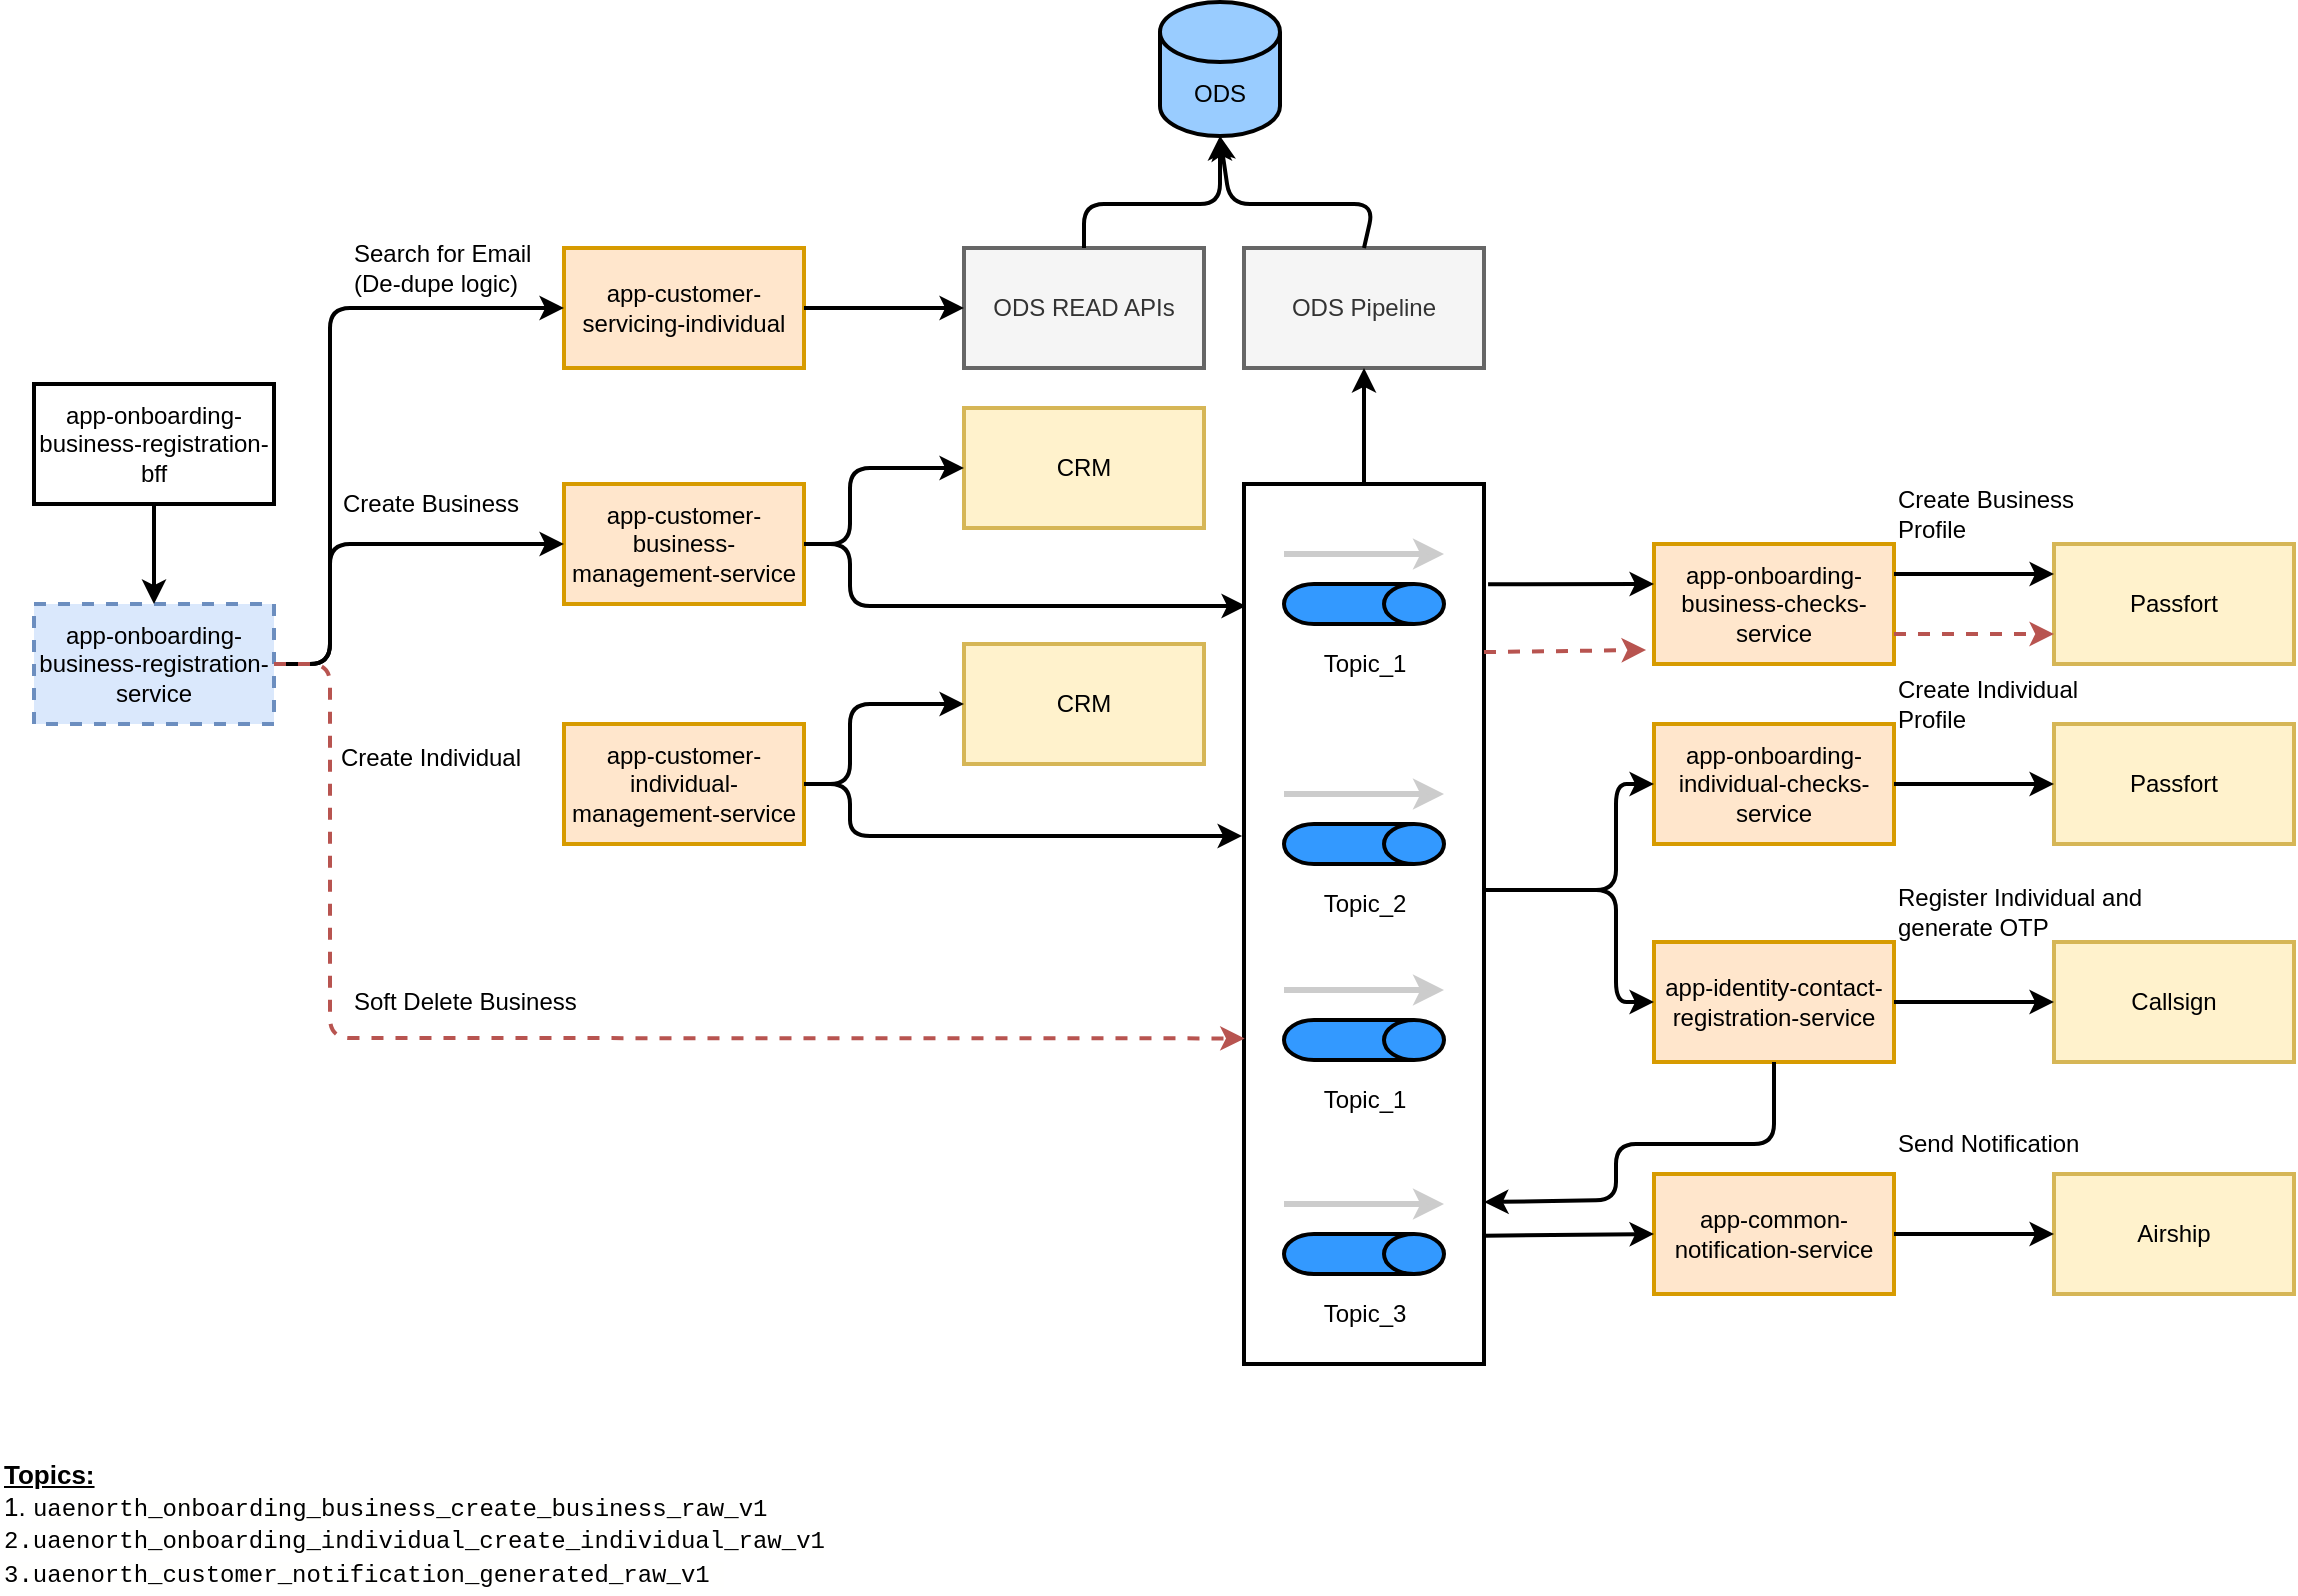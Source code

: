 <mxfile version="15.1.1" type="device" pages="11"><diagram id="TAFgvlP9PMt2Gt_9BJaz" name="0. Sign-up Flow"><mxGraphModel dx="1407" dy="658" grid="1" gridSize="10" guides="1" tooltips="1" connect="1" arrows="1" fold="1" page="1" pageScale="1" pageWidth="1169" pageHeight="827" math="0" shadow="0"><root><mxCell id="AAGJ4400k-bWtxg2-l31-0"/><mxCell id="AAGJ4400k-bWtxg2-l31-1" parent="AAGJ4400k-bWtxg2-l31-0"/><mxCell id="kRNtrvPFd5JeaMnRABf8-0" value="app-onboarding-business-registration-bff" style="rounded=0;whiteSpace=wrap;html=1;strokeWidth=2;" parent="AAGJ4400k-bWtxg2-l31-1" vertex="1"><mxGeometry x="20" y="212" width="120" height="60" as="geometry"/></mxCell><mxCell id="kRNtrvPFd5JeaMnRABf8-1" value="app-onboarding-business-registration-service" style="rounded=0;whiteSpace=wrap;html=1;strokeWidth=2;dashed=1;fillColor=#dae8fc;strokeColor=#6c8ebf;" parent="AAGJ4400k-bWtxg2-l31-1" vertex="1"><mxGeometry x="20" y="322" width="120" height="60" as="geometry"/></mxCell><mxCell id="GvXhA0lgq7z-vE5gfQ-_-0" value="" style="endArrow=classic;html=1;fontColor=#FFFFFF;exitX=0.5;exitY=1;exitDx=0;exitDy=0;entryX=0.5;entryY=0;entryDx=0;entryDy=0;strokeWidth=2;" parent="AAGJ4400k-bWtxg2-l31-1" source="kRNtrvPFd5JeaMnRABf8-0" target="kRNtrvPFd5JeaMnRABf8-1" edge="1"><mxGeometry width="50" height="50" relative="1" as="geometry"><mxPoint x="100" y="257" as="sourcePoint"/><mxPoint x="237.96" y="256.18" as="targetPoint"/></mxGeometry></mxCell><mxCell id="_llgPrZrDBf3saHHGS8W-0" value="app-customer-servicing-individual" style="rounded=0;whiteSpace=wrap;html=1;strokeWidth=2;fillColor=#ffe6cc;strokeColor=#d79b00;" parent="AAGJ4400k-bWtxg2-l31-1" vertex="1"><mxGeometry x="285" y="144" width="120" height="60" as="geometry"/></mxCell><mxCell id="_llgPrZrDBf3saHHGS8W-1" value="" style="endArrow=classic;html=1;fontColor=#FFFFFF;strokeWidth=2;exitX=1;exitY=0.5;exitDx=0;exitDy=0;entryX=0;entryY=0.5;entryDx=0;entryDy=0;" parent="AAGJ4400k-bWtxg2-l31-1" source="kRNtrvPFd5JeaMnRABf8-1" target="_llgPrZrDBf3saHHGS8W-0" edge="1"><mxGeometry width="50" height="50" relative="1" as="geometry"><mxPoint x="118" y="314" as="sourcePoint"/><mxPoint x="148" y="314" as="targetPoint"/><Array as="points"><mxPoint x="168" y="352"/><mxPoint x="168" y="174"/></Array></mxGeometry></mxCell><mxCell id="Sj2aE6b8HZHsgdZoBl4E-0" value="Search for Email&lt;br&gt;(De-dupe logic)" style="text;html=1;align=left;verticalAlign=middle;resizable=0;points=[];autosize=1;strokeColor=none;fontColor=#000000;" parent="AAGJ4400k-bWtxg2-l31-1" vertex="1"><mxGeometry x="178" y="139" width="100" height="30" as="geometry"/></mxCell><mxCell id="Sj2aE6b8HZHsgdZoBl4E-1" value="app-customer-business-management-service" style="rounded=0;whiteSpace=wrap;html=1;strokeWidth=2;fillColor=#ffe6cc;strokeColor=#d79b00;" parent="AAGJ4400k-bWtxg2-l31-1" vertex="1"><mxGeometry x="285" y="262" width="120" height="60" as="geometry"/></mxCell><mxCell id="Sj2aE6b8HZHsgdZoBl4E-2" value="CRM" style="rounded=0;whiteSpace=wrap;html=1;strokeWidth=2;fillColor=#fff2cc;strokeColor=#d6b656;" parent="AAGJ4400k-bWtxg2-l31-1" vertex="1"><mxGeometry x="485" y="224" width="120" height="60" as="geometry"/></mxCell><mxCell id="Sj2aE6b8HZHsgdZoBl4E-3" value="" style="endArrow=classic;html=1;fontColor=#FFFFFF;strokeWidth=2;exitX=1;exitY=0.5;exitDx=0;exitDy=0;entryX=0;entryY=0.5;entryDx=0;entryDy=0;" parent="AAGJ4400k-bWtxg2-l31-1" source="Sj2aE6b8HZHsgdZoBl4E-1" target="Sj2aE6b8HZHsgdZoBl4E-2" edge="1"><mxGeometry width="50" height="50" relative="1" as="geometry"><mxPoint x="308" y="482" as="sourcePoint"/><mxPoint x="368" y="402" as="targetPoint"/><Array as="points"><mxPoint x="428" y="292"/><mxPoint x="428" y="254"/></Array></mxGeometry></mxCell><mxCell id="Sj2aE6b8HZHsgdZoBl4E-4" value="" style="endArrow=classic;html=1;fontColor=#FFFFFF;exitX=1;exitY=0.5;exitDx=0;exitDy=0;entryX=0;entryY=0.5;entryDx=0;entryDy=0;strokeWidth=2;" parent="AAGJ4400k-bWtxg2-l31-1" source="kRNtrvPFd5JeaMnRABf8-1" target="Sj2aE6b8HZHsgdZoBl4E-1" edge="1"><mxGeometry width="50" height="50" relative="1" as="geometry"><mxPoint x="38" y="324" as="sourcePoint"/><mxPoint x="38" y="374" as="targetPoint"/><Array as="points"><mxPoint x="168" y="352"/><mxPoint x="168" y="292"/></Array></mxGeometry></mxCell><mxCell id="Sj2aE6b8HZHsgdZoBl4E-5" value="Create Business" style="text;html=1;align=center;verticalAlign=middle;resizable=0;points=[];autosize=1;strokeColor=none;fontColor=#000000;" parent="AAGJ4400k-bWtxg2-l31-1" vertex="1"><mxGeometry x="168" y="262" width="100" height="20" as="geometry"/></mxCell><mxCell id="Sj2aE6b8HZHsgdZoBl4E-6" value="app-customer-individual-management-service" style="rounded=0;whiteSpace=wrap;html=1;strokeWidth=2;fillColor=#ffe6cc;strokeColor=#d79b00;" parent="AAGJ4400k-bWtxg2-l31-1" vertex="1"><mxGeometry x="285" y="382" width="120" height="60" as="geometry"/></mxCell><mxCell id="Sj2aE6b8HZHsgdZoBl4E-7" value="CRM" style="rounded=0;whiteSpace=wrap;html=1;strokeWidth=2;fillColor=#fff2cc;strokeColor=#d6b656;" parent="AAGJ4400k-bWtxg2-l31-1" vertex="1"><mxGeometry x="485" y="342" width="120" height="60" as="geometry"/></mxCell><mxCell id="Sj2aE6b8HZHsgdZoBl4E-8" value="" style="endArrow=classic;html=1;fontColor=#FFFFFF;strokeWidth=2;exitX=1;exitY=0.5;exitDx=0;exitDy=0;entryX=0;entryY=0.5;entryDx=0;entryDy=0;" parent="AAGJ4400k-bWtxg2-l31-1" source="Sj2aE6b8HZHsgdZoBl4E-6" target="Sj2aE6b8HZHsgdZoBl4E-7" edge="1"><mxGeometry width="50" height="50" relative="1" as="geometry"><mxPoint x="308" y="634" as="sourcePoint"/><mxPoint x="368" y="554" as="targetPoint"/><Array as="points"><mxPoint x="428" y="412"/><mxPoint x="428" y="372"/></Array></mxGeometry></mxCell><mxCell id="Sj2aE6b8HZHsgdZoBl4E-9" value="Create Individual" style="text;html=1;align=center;verticalAlign=middle;resizable=0;points=[];autosize=1;strokeColor=none;fontColor=#000000;" parent="AAGJ4400k-bWtxg2-l31-1" vertex="1"><mxGeometry x="163" y="389" width="110" height="20" as="geometry"/></mxCell><mxCell id="Sj2aE6b8HZHsgdZoBl4E-11" value="app-onboarding-individual-checks-service" style="rounded=0;whiteSpace=wrap;html=1;strokeWidth=2;fillColor=#ffe6cc;strokeColor=#d79b00;" parent="AAGJ4400k-bWtxg2-l31-1" vertex="1"><mxGeometry x="830" y="382" width="120" height="60" as="geometry"/></mxCell><mxCell id="Sj2aE6b8HZHsgdZoBl4E-12" value="Passfort" style="rounded=0;whiteSpace=wrap;html=1;strokeWidth=2;fillColor=#fff2cc;strokeColor=#d6b656;" parent="AAGJ4400k-bWtxg2-l31-1" vertex="1"><mxGeometry x="1030" y="382" width="120" height="60" as="geometry"/></mxCell><mxCell id="Sj2aE6b8HZHsgdZoBl4E-13" value="" style="endArrow=classic;html=1;fontColor=#FFFFFF;strokeWidth=2;exitX=1;exitY=0.5;exitDx=0;exitDy=0;entryX=0;entryY=0.5;entryDx=0;entryDy=0;" parent="AAGJ4400k-bWtxg2-l31-1" source="Sj2aE6b8HZHsgdZoBl4E-11" target="Sj2aE6b8HZHsgdZoBl4E-12" edge="1"><mxGeometry width="50" height="50" relative="1" as="geometry"><mxPoint x="853" y="634" as="sourcePoint"/><mxPoint x="913" y="554" as="targetPoint"/></mxGeometry></mxCell><mxCell id="43qVuNvZaBiSoPS1Ti-7-0" value="ODS READ APIs" style="rounded=0;whiteSpace=wrap;html=1;strokeWidth=2;fillColor=#f5f5f5;strokeColor=#666666;fontColor=#333333;" parent="AAGJ4400k-bWtxg2-l31-1" vertex="1"><mxGeometry x="485" y="144" width="120" height="60" as="geometry"/></mxCell><mxCell id="-puY0HjcvNj8gi0-6u7L-0" value="ODS" style="shape=cylinder3;whiteSpace=wrap;html=1;boundedLbl=1;backgroundOutline=1;size=15;fontColor=#000000;strokeColor=#000000;strokeWidth=2;align=center;fillColor=#99CCFF;" parent="AAGJ4400k-bWtxg2-l31-1" vertex="1"><mxGeometry x="583" y="21" width="60" height="67" as="geometry"/></mxCell><mxCell id="-puY0HjcvNj8gi0-6u7L-1" value="" style="endArrow=classic;html=1;fontColor=#FFFFFF;strokeWidth=2;exitX=1;exitY=0.5;exitDx=0;exitDy=0;entryX=0;entryY=0.5;entryDx=0;entryDy=0;" parent="AAGJ4400k-bWtxg2-l31-1" source="_llgPrZrDBf3saHHGS8W-0" target="43qVuNvZaBiSoPS1Ti-7-0" edge="1"><mxGeometry width="50" height="50" relative="1" as="geometry"><mxPoint x="415" y="302" as="sourcePoint"/><mxPoint x="495" y="302" as="targetPoint"/></mxGeometry></mxCell><mxCell id="-puY0HjcvNj8gi0-6u7L-2" value="" style="endArrow=classic;html=1;fontColor=#FFFFFF;strokeWidth=2;exitX=0.5;exitY=0;exitDx=0;exitDy=0;entryX=0.5;entryY=1;entryDx=0;entryDy=0;entryPerimeter=0;" parent="AAGJ4400k-bWtxg2-l31-1" source="43qVuNvZaBiSoPS1Ti-7-0" target="-puY0HjcvNj8gi0-6u7L-0" edge="1"><mxGeometry width="50" height="50" relative="1" as="geometry"><mxPoint x="425" y="312" as="sourcePoint"/><mxPoint x="548" y="112" as="targetPoint"/><Array as="points"><mxPoint x="545" y="122"/><mxPoint x="613" y="122"/></Array></mxGeometry></mxCell><mxCell id="HFd0EGP4R1S95fbKanOL-0" value="" style="rounded=0;whiteSpace=wrap;html=1;fontColor=#FFFFFF;strokeColor=#000000;strokeWidth=2;fillColor=#FFFFFF;" parent="AAGJ4400k-bWtxg2-l31-1" vertex="1"><mxGeometry x="625" y="262" width="120" height="440" as="geometry"/></mxCell><mxCell id="HFd0EGP4R1S95fbKanOL-1" value="" style="shape=cylinder3;whiteSpace=wrap;html=1;boundedLbl=1;backgroundOutline=1;size=15;fontColor=#FFFFFF;strokeColor=#000000;strokeWidth=2;rotation=90;fillColor=#3399FF;" parent="AAGJ4400k-bWtxg2-l31-1" vertex="1"><mxGeometry x="675" y="282" width="20" height="80" as="geometry"/></mxCell><mxCell id="HFd0EGP4R1S95fbKanOL-2" value="" style="endArrow=classic;html=1;fontColor=#FFFFFF;strokeWidth=3;strokeColor=#CCCCCC;" parent="AAGJ4400k-bWtxg2-l31-1" edge="1"><mxGeometry width="50" height="50" relative="1" as="geometry"><mxPoint x="645" y="297" as="sourcePoint"/><mxPoint x="725" y="297" as="targetPoint"/></mxGeometry></mxCell><mxCell id="HFd0EGP4R1S95fbKanOL-3" value="Topic_1" style="text;html=1;align=center;verticalAlign=middle;resizable=0;points=[];autosize=1;strokeColor=none;" parent="AAGJ4400k-bWtxg2-l31-1" vertex="1"><mxGeometry x="655" y="342" width="60" height="20" as="geometry"/></mxCell><mxCell id="HFd0EGP4R1S95fbKanOL-4" value="" style="shape=cylinder3;whiteSpace=wrap;html=1;boundedLbl=1;backgroundOutline=1;size=15;fontColor=#FFFFFF;strokeColor=#000000;strokeWidth=2;rotation=90;fillColor=#3399FF;" parent="AAGJ4400k-bWtxg2-l31-1" vertex="1"><mxGeometry x="675" y="402" width="20" height="80" as="geometry"/></mxCell><mxCell id="HFd0EGP4R1S95fbKanOL-5" value="" style="endArrow=classic;html=1;fontColor=#FFFFFF;strokeWidth=3;strokeColor=#CCCCCC;" parent="AAGJ4400k-bWtxg2-l31-1" edge="1"><mxGeometry width="50" height="50" relative="1" as="geometry"><mxPoint x="645" y="417" as="sourcePoint"/><mxPoint x="725" y="417" as="targetPoint"/></mxGeometry></mxCell><mxCell id="HFd0EGP4R1S95fbKanOL-6" value="Topic_2" style="text;html=1;align=center;verticalAlign=middle;resizable=0;points=[];autosize=1;strokeColor=none;" parent="AAGJ4400k-bWtxg2-l31-1" vertex="1"><mxGeometry x="655" y="462" width="60" height="20" as="geometry"/></mxCell><mxCell id="HFd0EGP4R1S95fbKanOL-7" value="" style="endArrow=classic;html=1;fontColor=#FFFFFF;strokeWidth=2;exitX=1;exitY=0.5;exitDx=0;exitDy=0;" parent="AAGJ4400k-bWtxg2-l31-1" source="Sj2aE6b8HZHsgdZoBl4E-1" edge="1"><mxGeometry width="50" height="50" relative="1" as="geometry"><mxPoint x="415" y="302" as="sourcePoint"/><mxPoint x="626" y="323" as="targetPoint"/><Array as="points"><mxPoint x="428" y="292"/><mxPoint x="428" y="323"/></Array></mxGeometry></mxCell><mxCell id="HFd0EGP4R1S95fbKanOL-8" value="" style="endArrow=classic;html=1;fontColor=#FFFFFF;strokeWidth=2;exitX=1;exitY=0.5;exitDx=0;exitDy=0;entryX=-0.008;entryY=0.4;entryDx=0;entryDy=0;entryPerimeter=0;" parent="AAGJ4400k-bWtxg2-l31-1" target="HFd0EGP4R1S95fbKanOL-0" edge="1"><mxGeometry width="50" height="50" relative="1" as="geometry"><mxPoint x="405" y="412" as="sourcePoint"/><mxPoint x="692" y="451.91" as="targetPoint"/><Array as="points"><mxPoint x="428" y="412"/><mxPoint x="428" y="438"/></Array></mxGeometry></mxCell><mxCell id="HFd0EGP4R1S95fbKanOL-9" value="app-identity-contact-registration-service" style="rounded=0;whiteSpace=wrap;html=1;strokeWidth=2;fillColor=#ffe6cc;strokeColor=#d79b00;" parent="AAGJ4400k-bWtxg2-l31-1" vertex="1"><mxGeometry x="830" y="491" width="120" height="60" as="geometry"/></mxCell><mxCell id="HFd0EGP4R1S95fbKanOL-10" value="Callsign" style="rounded=0;whiteSpace=wrap;html=1;strokeWidth=2;fillColor=#fff2cc;strokeColor=#d6b656;" parent="AAGJ4400k-bWtxg2-l31-1" vertex="1"><mxGeometry x="1030" y="491" width="120" height="60" as="geometry"/></mxCell><mxCell id="HFd0EGP4R1S95fbKanOL-11" value="" style="endArrow=classic;html=1;fontColor=#FFFFFF;strokeWidth=2;exitX=1;exitY=0.5;exitDx=0;exitDy=0;entryX=0;entryY=0.5;entryDx=0;entryDy=0;" parent="AAGJ4400k-bWtxg2-l31-1" source="HFd0EGP4R1S95fbKanOL-9" target="HFd0EGP4R1S95fbKanOL-10" edge="1"><mxGeometry width="50" height="50" relative="1" as="geometry"><mxPoint x="853" y="743" as="sourcePoint"/><mxPoint x="913" y="663" as="targetPoint"/><Array as="points"><mxPoint x="970" y="521"/></Array></mxGeometry></mxCell><mxCell id="HFd0EGP4R1S95fbKanOL-12" value="Airship" style="rounded=0;whiteSpace=wrap;html=1;strokeWidth=2;fillColor=#fff2cc;strokeColor=#d6b656;" parent="AAGJ4400k-bWtxg2-l31-1" vertex="1"><mxGeometry x="1030" y="607" width="120" height="60" as="geometry"/></mxCell><mxCell id="HFd0EGP4R1S95fbKanOL-13" value="app-common-notification-service" style="rounded=0;whiteSpace=wrap;html=1;strokeWidth=2;fillColor=#ffe6cc;strokeColor=#d79b00;" parent="AAGJ4400k-bWtxg2-l31-1" vertex="1"><mxGeometry x="830" y="607" width="120" height="60" as="geometry"/></mxCell><mxCell id="HFd0EGP4R1S95fbKanOL-14" value="" style="shape=cylinder3;whiteSpace=wrap;html=1;boundedLbl=1;backgroundOutline=1;size=15;fontColor=#FFFFFF;strokeColor=#000000;strokeWidth=2;rotation=90;fillColor=#3399FF;" parent="AAGJ4400k-bWtxg2-l31-1" vertex="1"><mxGeometry x="675" y="607" width="20" height="80" as="geometry"/></mxCell><mxCell id="HFd0EGP4R1S95fbKanOL-15" value="" style="endArrow=classic;html=1;fontColor=#FFFFFF;strokeWidth=3;strokeColor=#CCCCCC;" parent="AAGJ4400k-bWtxg2-l31-1" edge="1"><mxGeometry width="50" height="50" relative="1" as="geometry"><mxPoint x="645" y="622" as="sourcePoint"/><mxPoint x="725" y="622" as="targetPoint"/></mxGeometry></mxCell><mxCell id="HFd0EGP4R1S95fbKanOL-16" value="Topic_3" style="text;html=1;align=center;verticalAlign=middle;resizable=0;points=[];autosize=1;strokeColor=none;" parent="AAGJ4400k-bWtxg2-l31-1" vertex="1"><mxGeometry x="655" y="667" width="60" height="20" as="geometry"/></mxCell><mxCell id="WrLpJeJolRKkkG48KMV8-0" value="" style="endArrow=classic;html=1;fontColor=#FFFFFF;strokeWidth=2;exitX=0.5;exitY=1;exitDx=0;exitDy=0;entryX=1;entryY=0.816;entryDx=0;entryDy=0;entryPerimeter=0;" parent="AAGJ4400k-bWtxg2-l31-1" source="HFd0EGP4R1S95fbKanOL-9" target="HFd0EGP4R1S95fbKanOL-0" edge="1"><mxGeometry width="50" height="50" relative="1" as="geometry"><mxPoint x="931" y="581" as="sourcePoint"/><mxPoint x="747" y="575" as="targetPoint"/><Array as="points"><mxPoint x="890" y="592"/><mxPoint x="811" y="592"/><mxPoint x="811" y="620"/></Array></mxGeometry></mxCell><mxCell id="Bl8ie10w-M38k5UzhsRy-0" value="" style="endArrow=classic;html=1;fontColor=#FFFFFF;strokeWidth=2;entryX=0;entryY=0.5;entryDx=0;entryDy=0;exitX=1;exitY=0.698;exitDx=0;exitDy=0;exitPerimeter=0;" parent="AAGJ4400k-bWtxg2-l31-1" target="HFd0EGP4R1S95fbKanOL-13" edge="1"><mxGeometry width="50" height="50" relative="1" as="geometry"><mxPoint x="745" y="637.88" as="sourcePoint"/><mxPoint x="830" y="636.5" as="targetPoint"/></mxGeometry></mxCell><mxCell id="Bl8ie10w-M38k5UzhsRy-1" value="" style="endArrow=classic;html=1;fontColor=#FFFFFF;strokeWidth=2;entryX=0;entryY=0.5;entryDx=0;entryDy=0;exitX=1;exitY=0.5;exitDx=0;exitDy=0;" parent="AAGJ4400k-bWtxg2-l31-1" source="HFd0EGP4R1S95fbKanOL-13" target="HFd0EGP4R1S95fbKanOL-12" edge="1"><mxGeometry width="50" height="50" relative="1" as="geometry"><mxPoint x="980" y="617" as="sourcePoint"/><mxPoint x="1000" y="597" as="targetPoint"/><Array as="points"/></mxGeometry></mxCell><mxCell id="Bl8ie10w-M38k5UzhsRy-3" value="app-onboarding-business-checks-service" style="rounded=0;whiteSpace=wrap;html=1;strokeWidth=2;fillColor=#ffe6cc;strokeColor=#d79b00;" parent="AAGJ4400k-bWtxg2-l31-1" vertex="1"><mxGeometry x="830" y="292" width="120" height="60" as="geometry"/></mxCell><mxCell id="Bl8ie10w-M38k5UzhsRy-4" value="Passfort" style="rounded=0;whiteSpace=wrap;html=1;strokeWidth=2;fillColor=#fff2cc;strokeColor=#d6b656;" parent="AAGJ4400k-bWtxg2-l31-1" vertex="1"><mxGeometry x="1030" y="292" width="120" height="60" as="geometry"/></mxCell><mxCell id="Bl8ie10w-M38k5UzhsRy-5" value="" style="endArrow=classic;html=1;fontColor=#FFFFFF;strokeWidth=2;exitX=1;exitY=0.25;exitDx=0;exitDy=0;entryX=0;entryY=0.25;entryDx=0;entryDy=0;" parent="AAGJ4400k-bWtxg2-l31-1" source="Bl8ie10w-M38k5UzhsRy-3" target="Bl8ie10w-M38k5UzhsRy-4" edge="1"><mxGeometry width="50" height="50" relative="1" as="geometry"><mxPoint x="853" y="544" as="sourcePoint"/><mxPoint x="913" y="464" as="targetPoint"/></mxGeometry></mxCell><mxCell id="Bl8ie10w-M38k5UzhsRy-6" value="" style="endArrow=classic;html=1;fontColor=#FFFFFF;strokeWidth=2;entryX=0;entryY=0.5;entryDx=0;entryDy=0;" parent="AAGJ4400k-bWtxg2-l31-1" target="HFd0EGP4R1S95fbKanOL-9" edge="1"><mxGeometry width="50" height="50" relative="1" as="geometry"><mxPoint x="747" y="465" as="sourcePoint"/><mxPoint x="635" y="464.91" as="targetPoint"/><Array as="points"><mxPoint x="811" y="465"/><mxPoint x="811" y="521"/></Array></mxGeometry></mxCell><mxCell id="Bl8ie10w-M38k5UzhsRy-7" value="" style="endArrow=classic;html=1;fontColor=#FFFFFF;strokeWidth=2;entryX=0;entryY=0.5;entryDx=0;entryDy=0;" parent="AAGJ4400k-bWtxg2-l31-1" target="Sj2aE6b8HZHsgdZoBl4E-11" edge="1"><mxGeometry width="50" height="50" relative="1" as="geometry"><mxPoint x="744" y="465" as="sourcePoint"/><mxPoint x="1071" y="422" as="targetPoint"/><Array as="points"><mxPoint x="811" y="465"/><mxPoint x="811" y="412"/></Array></mxGeometry></mxCell><mxCell id="Bl8ie10w-M38k5UzhsRy-8" value="" style="endArrow=classic;html=1;fontColor=#FFFFFF;strokeWidth=2;entryX=0;entryY=0.333;entryDx=0;entryDy=0;exitX=1.017;exitY=0.114;exitDx=0;exitDy=0;exitPerimeter=0;entryPerimeter=0;" parent="AAGJ4400k-bWtxg2-l31-1" source="HFd0EGP4R1S95fbKanOL-0" target="Bl8ie10w-M38k5UzhsRy-3" edge="1"><mxGeometry width="50" height="50" relative="1" as="geometry"><mxPoint x="771" y="322" as="sourcePoint"/><mxPoint x="871" y="662" as="targetPoint"/></mxGeometry></mxCell><mxCell id="Bl8ie10w-M38k5UzhsRy-9" value="Create Business &lt;br&gt;Profile" style="text;html=1;align=left;verticalAlign=middle;resizable=0;points=[];autosize=1;strokeColor=none;fontColor=#000000;" parent="AAGJ4400k-bWtxg2-l31-1" vertex="1"><mxGeometry x="950" y="262" width="100" height="30" as="geometry"/></mxCell><mxCell id="Bl8ie10w-M38k5UzhsRy-10" value="Create Individual&lt;br&gt;Profile" style="text;html=1;align=left;verticalAlign=middle;resizable=0;points=[];autosize=1;strokeColor=none;fontColor=#000000;" parent="AAGJ4400k-bWtxg2-l31-1" vertex="1"><mxGeometry x="950" y="357" width="110" height="30" as="geometry"/></mxCell><mxCell id="Bl8ie10w-M38k5UzhsRy-11" value="Register Individual and &lt;br&gt;generate OTP" style="text;html=1;align=left;verticalAlign=middle;resizable=0;points=[];autosize=1;strokeColor=none;fontColor=#000000;" parent="AAGJ4400k-bWtxg2-l31-1" vertex="1"><mxGeometry x="950" y="461" width="140" height="30" as="geometry"/></mxCell><mxCell id="Bl8ie10w-M38k5UzhsRy-12" value="Send Notification" style="text;html=1;align=left;verticalAlign=middle;resizable=0;points=[];autosize=1;strokeColor=none;fontColor=#000000;" parent="AAGJ4400k-bWtxg2-l31-1" vertex="1"><mxGeometry x="950" y="582" width="110" height="20" as="geometry"/></mxCell><mxCell id="vzZrwHwb1oKtRfmHeNME-0" value="ODS Pipeline" style="rounded=0;whiteSpace=wrap;html=1;strokeWidth=2;fillColor=#f5f5f5;strokeColor=#666666;fontColor=#333333;" parent="AAGJ4400k-bWtxg2-l31-1" vertex="1"><mxGeometry x="625" y="144" width="120" height="60" as="geometry"/></mxCell><mxCell id="vzZrwHwb1oKtRfmHeNME-1" value="" style="endArrow=classic;html=1;fontColor=#FFFFFF;strokeWidth=2;entryX=0.5;entryY=1;entryDx=0;entryDy=0;exitX=0.5;exitY=0;exitDx=0;exitDy=0;" parent="AAGJ4400k-bWtxg2-l31-1" source="HFd0EGP4R1S95fbKanOL-0" target="vzZrwHwb1oKtRfmHeNME-0" edge="1"><mxGeometry width="50" height="50" relative="1" as="geometry"><mxPoint x="840" y="165" as="sourcePoint"/><mxPoint x="1090" y="282" as="targetPoint"/><Array as="points"><mxPoint x="685" y="242"/></Array></mxGeometry></mxCell><mxCell id="vzZrwHwb1oKtRfmHeNME-6" value="" style="endArrow=classic;html=1;fontColor=#FFFFFF;exitX=1;exitY=0.5;exitDx=0;exitDy=0;entryX=0.003;entryY=0.63;entryDx=0;entryDy=0;strokeWidth=2;fillColor=#f8cecc;strokeColor=#b85450;dashed=1;entryPerimeter=0;" parent="AAGJ4400k-bWtxg2-l31-1" source="kRNtrvPFd5JeaMnRABf8-1" target="HFd0EGP4R1S95fbKanOL-0" edge="1"><mxGeometry width="50" height="50" relative="1" as="geometry"><mxPoint x="98" y="362" as="sourcePoint"/><mxPoint x="285" y="534" as="targetPoint"/><Array as="points"><mxPoint x="168" y="352"/><mxPoint x="168" y="539"/></Array></mxGeometry></mxCell><mxCell id="vzZrwHwb1oKtRfmHeNME-7" value="" style="shape=cylinder3;whiteSpace=wrap;html=1;boundedLbl=1;backgroundOutline=1;size=15;fontColor=#FFFFFF;strokeColor=#000000;strokeWidth=2;rotation=90;fillColor=#3399FF;" parent="AAGJ4400k-bWtxg2-l31-1" vertex="1"><mxGeometry x="675" y="500" width="20" height="80" as="geometry"/></mxCell><mxCell id="vzZrwHwb1oKtRfmHeNME-8" value="" style="endArrow=classic;html=1;fontColor=#FFFFFF;strokeWidth=3;strokeColor=#CCCCCC;" parent="AAGJ4400k-bWtxg2-l31-1" edge="1"><mxGeometry width="50" height="50" relative="1" as="geometry"><mxPoint x="645" y="515" as="sourcePoint"/><mxPoint x="725" y="515" as="targetPoint"/></mxGeometry></mxCell><mxCell id="vzZrwHwb1oKtRfmHeNME-9" value="Topic_1" style="text;html=1;align=center;verticalAlign=middle;resizable=0;points=[];autosize=1;strokeColor=none;" parent="AAGJ4400k-bWtxg2-l31-1" vertex="1"><mxGeometry x="655" y="560" width="60" height="20" as="geometry"/></mxCell><mxCell id="vzZrwHwb1oKtRfmHeNME-13" value="Soft Delete Business" style="text;html=1;align=left;verticalAlign=middle;resizable=0;points=[];autosize=1;strokeColor=none;fontColor=#000000;" parent="AAGJ4400k-bWtxg2-l31-1" vertex="1"><mxGeometry x="178" y="511" width="130" height="20" as="geometry"/></mxCell><mxCell id="vzZrwHwb1oKtRfmHeNME-14" value="" style="endArrow=classic;html=1;fontColor=#FFFFFF;strokeWidth=2;entryX=-0.033;entryY=0.883;entryDx=0;entryDy=0;entryPerimeter=0;exitX=1;exitY=0.191;exitDx=0;exitDy=0;dashed=1;fillColor=#f8cecc;strokeColor=#b85450;exitPerimeter=0;" parent="AAGJ4400k-bWtxg2-l31-1" source="HFd0EGP4R1S95fbKanOL-0" target="Bl8ie10w-M38k5UzhsRy-3" edge="1"><mxGeometry width="50" height="50" relative="1" as="geometry"><mxPoint x="348" y="544" as="sourcePoint"/><mxPoint x="635" y="543.92" as="targetPoint"/><Array as="points"/></mxGeometry></mxCell><mxCell id="vzZrwHwb1oKtRfmHeNME-15" value="" style="endArrow=classic;html=1;fontColor=#FFFFFF;strokeWidth=2;entryX=0;entryY=0.75;entryDx=0;entryDy=0;exitX=1;exitY=0.75;exitDx=0;exitDy=0;dashed=1;fillColor=#f8cecc;strokeColor=#b85450;" parent="AAGJ4400k-bWtxg2-l31-1" source="Bl8ie10w-M38k5UzhsRy-3" target="Bl8ie10w-M38k5UzhsRy-4" edge="1"><mxGeometry width="50" height="50" relative="1" as="geometry"><mxPoint x="724" y="356.04" as="sourcePoint"/><mxPoint x="836.04" y="354.98" as="targetPoint"/><Array as="points"/></mxGeometry></mxCell><mxCell id="ITa-M_i8B-nWEhcvRCd_-0" value="&lt;b&gt;&lt;u&gt;Topics:&lt;br&gt;&lt;/u&gt;&lt;/b&gt;1.&amp;nbsp;&lt;span style=&quot;background-color: rgb(255 , 255 , 254) ; font-family: &amp;quot;menlo&amp;quot; , &amp;quot;monaco&amp;quot; , &amp;quot;courier new&amp;quot; , monospace ; font-size: 12px&quot;&gt;uaenorth_onboarding_business_create_business_raw_v1&lt;br&gt;2.&lt;/span&gt;&lt;span style=&quot;background-color: rgb(255 , 255 , 254) ; font-family: &amp;quot;menlo&amp;quot; , &amp;quot;monaco&amp;quot; , &amp;quot;courier new&amp;quot; , monospace ; font-size: 12px&quot;&gt;uaenorth_onboarding_individual_create_individual_raw_v1&lt;/span&gt;&lt;span style=&quot;background-color: rgb(255 , 255 , 254) ; font-family: &amp;quot;menlo&amp;quot; , &amp;quot;monaco&amp;quot; , &amp;quot;courier new&amp;quot; , monospace ; font-size: 12px&quot;&gt;&lt;br&gt;&lt;/span&gt;&lt;span style=&quot;background-color: rgb(255 , 255 , 254) ; font-family: &amp;quot;menlo&amp;quot; , &amp;quot;monaco&amp;quot; , &amp;quot;courier new&amp;quot; , monospace ; font-size: 12px&quot;&gt;3.&lt;/span&gt;&lt;span style=&quot;background-color: rgb(255, 255, 254); font-family: menlo, monaco, &amp;quot;courier new&amp;quot;, monospace; font-size: 12px;&quot;&gt;uaenorth_customer_notification_generated_raw_v1&lt;/span&gt;&lt;span style=&quot;background-color: rgb(255 , 255 , 254) ; font-family: &amp;quot;menlo&amp;quot; , &amp;quot;monaco&amp;quot; , &amp;quot;courier new&amp;quot; , monospace ; font-size: 12px&quot;&gt;&amp;nbsp;&lt;/span&gt;" style="text;html=1;align=left;verticalAlign=middle;resizable=0;points=[];autosize=1;strokeColor=none;fontSize=13;" parent="AAGJ4400k-bWtxg2-l31-1" vertex="1"><mxGeometry x="3" y="747" width="430" height="70" as="geometry"/></mxCell><mxCell id="ITa-M_i8B-nWEhcvRCd_-2" value="" style="endArrow=classic;html=1;fontColor=#FFFFFF;strokeWidth=2;exitX=0.5;exitY=0;exitDx=0;exitDy=0;entryX=0.5;entryY=1;entryDx=0;entryDy=0;entryPerimeter=0;" parent="AAGJ4400k-bWtxg2-l31-1" source="vzZrwHwb1oKtRfmHeNME-0" target="-puY0HjcvNj8gi0-6u7L-0" edge="1"><mxGeometry width="50" height="50" relative="1" as="geometry"><mxPoint x="555" y="154" as="sourcePoint"/><mxPoint x="674" y="64" as="targetPoint"/><Array as="points"><mxPoint x="690" y="122"/><mxPoint x="618" y="122"/></Array></mxGeometry></mxCell></root></mxGraphModel></diagram><diagram id="UD8EBTfOc2o-BoQ2BYYS" name="1. KYB Information"><mxGraphModel dx="1407" dy="658" grid="1" gridSize="10" guides="1" tooltips="1" connect="1" arrows="1" fold="1" page="1" pageScale="1" pageWidth="827" pageHeight="1169" math="0" shadow="0"><root><mxCell id="RFXjkAsjcnwk0TEPUT2L-0"/><mxCell id="RFXjkAsjcnwk0TEPUT2L-1" parent="RFXjkAsjcnwk0TEPUT2L-0"/></root></mxGraphModel></diagram><diagram id="YEXUJLVayZ0YLCiY4D5m" name="2. KYB Document"><mxGraphModel dx="1407" dy="658" grid="1" gridSize="10" guides="1" tooltips="1" connect="1" arrows="1" fold="1" page="1" pageScale="1" pageWidth="827" pageHeight="1169" math="0" shadow="0"><root><mxCell id="U-w71gQzhHM3Zlda2bfz-0"/><mxCell id="U-w71gQzhHM3Zlda2bfz-1" parent="U-w71gQzhHM3Zlda2bfz-0"/></root></mxGraphModel></diagram><diagram id="8R9N15BfUh6KwtvRLoiL" name="3. Individual KYC Document Collected"><mxGraphModel dx="1407" dy="658" grid="1" gridSize="10" guides="1" tooltips="1" connect="1" arrows="1" fold="1" page="1" pageScale="1" pageWidth="827" pageHeight="1169" math="0" shadow="0"><root><mxCell id="0"/><mxCell id="1" parent="0"/><mxCell id="7xagXD4ZxI2Q9dJ_mQGG-1" value="Individual-BFF" style="rounded=0;whiteSpace=wrap;html=1;strokeWidth=2;" parent="1" vertex="1"><mxGeometry x="20" y="30" width="120" height="60" as="geometry"/></mxCell><mxCell id="7xagXD4ZxI2Q9dJ_mQGG-2" value="Individual-KYC&lt;br&gt;API" style="rounded=0;whiteSpace=wrap;html=1;strokeWidth=2;" parent="1" vertex="1"><mxGeometry x="20" y="125" width="120" height="60" as="geometry"/></mxCell><mxCell id="7xagXD4ZxI2Q9dJ_mQGG-3" value="Event" style="rounded=1;whiteSpace=wrap;html=1;strokeColor=#FF0080;fillColor=#CC0066;fontColor=#FFFFFF;" parent="1" vertex="1"><mxGeometry x="40" y="230" width="80" height="30" as="geometry"/></mxCell><mxCell id="7xagXD4ZxI2Q9dJ_mQGG-4" value="" style="endArrow=classic;html=1;fontColor=#FFFFFF;exitX=0.5;exitY=1;exitDx=0;exitDy=0;strokeWidth=2;" parent="1" source="7xagXD4ZxI2Q9dJ_mQGG-1" target="7xagXD4ZxI2Q9dJ_mQGG-2" edge="1"><mxGeometry width="50" height="50" relative="1" as="geometry"><mxPoint x="330" y="400" as="sourcePoint"/><mxPoint x="380" y="350" as="targetPoint"/></mxGeometry></mxCell><mxCell id="7xagXD4ZxI2Q9dJ_mQGG-5" value="" style="endArrow=classic;html=1;fontColor=#FFFFFF;exitX=0.5;exitY=1;exitDx=0;exitDy=0;entryX=0.5;entryY=0;entryDx=0;entryDy=0;strokeWidth=2;" parent="1" source="7xagXD4ZxI2Q9dJ_mQGG-2" target="7xagXD4ZxI2Q9dJ_mQGG-3" edge="1"><mxGeometry width="50" height="50" relative="1" as="geometry"><mxPoint x="330" y="400" as="sourcePoint"/><mxPoint x="80" y="230" as="targetPoint"/></mxGeometry></mxCell><mxCell id="7xagXD4ZxI2Q9dJ_mQGG-8" value="" style="rounded=0;whiteSpace=wrap;html=1;fontColor=#FFFFFF;strokeColor=#000000;strokeWidth=2;fillColor=#FFFFFF;" parent="1" vertex="1"><mxGeometry x="260" y="190" width="120" height="430" as="geometry"/></mxCell><mxCell id="7xagXD4ZxI2Q9dJ_mQGG-9" value="" style="shape=cylinder3;whiteSpace=wrap;html=1;boundedLbl=1;backgroundOutline=1;size=15;fontColor=#FFFFFF;strokeColor=#000000;strokeWidth=2;rotation=90;fillColor=#3399FF;" parent="1" vertex="1"><mxGeometry x="310" y="205" width="20" height="80" as="geometry"/></mxCell><mxCell id="7xagXD4ZxI2Q9dJ_mQGG-10" value="" style="endArrow=classic;html=1;fontColor=#FFFFFF;strokeWidth=3;strokeColor=#CCCCCC;" parent="1" edge="1"><mxGeometry width="50" height="50" relative="1" as="geometry"><mxPoint x="280" y="220" as="sourcePoint"/><mxPoint x="360" y="220" as="targetPoint"/></mxGeometry></mxCell><mxCell id="7xagXD4ZxI2Q9dJ_mQGG-11" value="uaenorth_xxx" style="text;html=1;align=center;verticalAlign=middle;resizable=0;points=[];autosize=1;strokeColor=none;" parent="1" vertex="1"><mxGeometry x="275" y="265" width="90" height="20" as="geometry"/></mxCell><mxCell id="7xagXD4ZxI2Q9dJ_mQGG-12" value="" style="endArrow=classic;html=1;fontColor=#FFFFFF;exitX=1;exitY=0.5;exitDx=0;exitDy=0;entryX=-0.017;entryY=0.126;entryDx=0;entryDy=0;strokeWidth=2;entryPerimeter=0;" parent="1" source="7xagXD4ZxI2Q9dJ_mQGG-3" target="7xagXD4ZxI2Q9dJ_mQGG-8" edge="1"><mxGeometry width="50" height="50" relative="1" as="geometry"><mxPoint x="90" y="195" as="sourcePoint"/><mxPoint x="90" y="240" as="targetPoint"/></mxGeometry></mxCell><mxCell id="7xagXD4ZxI2Q9dJ_mQGG-13" value="Individual-KYC&lt;br&gt;listener" style="rounded=0;whiteSpace=wrap;html=1;strokeWidth=2;fillColor=#ffe6cc;strokeColor=#d79b00;" parent="1" vertex="1"><mxGeometry x="477" y="213" width="120" height="60" as="geometry"/></mxCell><mxCell id="7xagXD4ZxI2Q9dJ_mQGG-14" value="" style="endArrow=classic;html=1;fontColor=#FFFFFF;entryX=0;entryY=0.5;entryDx=0;entryDy=0;strokeWidth=2;" parent="1" target="7xagXD4ZxI2Q9dJ_mQGG-13" edge="1"><mxGeometry width="50" height="50" relative="1" as="geometry"><mxPoint x="380" y="243" as="sourcePoint"/><mxPoint x="587.96" y="260.0" as="targetPoint"/></mxGeometry></mxCell><mxCell id="7xagXD4ZxI2Q9dJ_mQGG-15" value="Onfido" style="rounded=0;whiteSpace=wrap;html=1;strokeWidth=2;fillColor=#fff2cc;strokeColor=#d6b656;" parent="1" vertex="1"><mxGeometry x="677" y="153" width="120" height="60" as="geometry"/></mxCell><mxCell id="7xagXD4ZxI2Q9dJ_mQGG-16" value="" style="endArrow=classic;html=1;fontColor=#FFFFFF;entryX=0;entryY=0.5;entryDx=0;entryDy=0;strokeWidth=2;" parent="1" target="7xagXD4ZxI2Q9dJ_mQGG-15" edge="1"><mxGeometry width="50" height="50" relative="1" as="geometry"><mxPoint x="597" y="243" as="sourcePoint"/><mxPoint x="224.96" y="254.18" as="targetPoint"/><Array as="points"><mxPoint x="637" y="243"/><mxPoint x="637" y="183"/></Array></mxGeometry></mxCell><mxCell id="7xagXD4ZxI2Q9dJ_mQGG-17" value="" style="shape=cylinder3;whiteSpace=wrap;html=1;boundedLbl=1;backgroundOutline=1;size=15;fontColor=#FFFFFF;strokeColor=#000000;strokeWidth=2;rotation=90;fillColor=#3399FF;" parent="1" vertex="1"><mxGeometry x="310" y="373" width="20" height="80" as="geometry"/></mxCell><mxCell id="7xagXD4ZxI2Q9dJ_mQGG-18" value="" style="endArrow=classic;html=1;fontColor=#FFFFFF;strokeWidth=3;strokeColor=#CCCCCC;" parent="1" edge="1"><mxGeometry width="50" height="50" relative="1" as="geometry"><mxPoint x="280" y="388" as="sourcePoint"/><mxPoint x="360" y="388" as="targetPoint"/></mxGeometry></mxCell><mxCell id="7xagXD4ZxI2Q9dJ_mQGG-19" value="uaenorth_xxx" style="text;html=1;align=center;verticalAlign=middle;resizable=0;points=[];autosize=1;strokeColor=none;" parent="1" vertex="1"><mxGeometry x="275" y="433" width="90" height="20" as="geometry"/></mxCell><mxCell id="7xagXD4ZxI2Q9dJ_mQGG-20" value="" style="endArrow=classic;html=1;fontColor=#FFFFFF;strokeWidth=2;exitX=0.5;exitY=1;exitDx=0;exitDy=0;entryX=1;entryY=0.465;entryDx=0;entryDy=0;entryPerimeter=0;" parent="1" source="7xagXD4ZxI2Q9dJ_mQGG-13" target="7xagXD4ZxI2Q9dJ_mQGG-8" edge="1"><mxGeometry width="50" height="50" relative="1" as="geometry"><mxPoint x="390" y="253" as="sourcePoint"/><mxPoint x="380" y="365" as="targetPoint"/><Array as="points"><mxPoint x="537" y="350"/><mxPoint x="460" y="350"/><mxPoint x="460" y="390"/></Array></mxGeometry></mxCell><mxCell id="7xagXD4ZxI2Q9dJ_mQGG-21" value="Individual-checks&lt;br&gt;listener" style="rounded=0;whiteSpace=wrap;html=1;strokeWidth=2;fillColor=#ffe6cc;strokeColor=#d79b00;" parent="1" vertex="1"><mxGeometry x="477" y="390" width="120" height="60" as="geometry"/></mxCell><mxCell id="7xagXD4ZxI2Q9dJ_mQGG-22" value="" style="endArrow=classic;html=1;fontColor=#FFFFFF;strokeWidth=2;" parent="1" edge="1"><mxGeometry width="50" height="50" relative="1" as="geometry"><mxPoint x="380" y="420" as="sourcePoint"/><mxPoint x="480" y="420" as="targetPoint"/></mxGeometry></mxCell><mxCell id="7xagXD4ZxI2Q9dJ_mQGG-23" value="Passfort" style="rounded=0;whiteSpace=wrap;html=1;strokeWidth=2;fillColor=#fff2cc;strokeColor=#d6b656;" parent="1" vertex="1"><mxGeometry x="677" y="390" width="120" height="60" as="geometry"/></mxCell><mxCell id="7xagXD4ZxI2Q9dJ_mQGG-24" value="" style="endArrow=classic;html=1;fontColor=#FFFFFF;strokeWidth=2;entryX=0;entryY=0.5;entryDx=0;entryDy=0;exitX=1;exitY=0.5;exitDx=0;exitDy=0;" parent="1" source="7xagXD4ZxI2Q9dJ_mQGG-21" target="7xagXD4ZxI2Q9dJ_mQGG-23" edge="1"><mxGeometry width="50" height="50" relative="1" as="geometry"><mxPoint x="347" y="430" as="sourcePoint"/><mxPoint x="487" y="430" as="targetPoint"/></mxGeometry></mxCell><mxCell id="7xagXD4ZxI2Q9dJ_mQGG-25" value="Blob Store" style="rounded=0;whiteSpace=wrap;html=1;strokeWidth=2;fillColor=#fff2cc;strokeColor=#d6b656;" parent="1" vertex="1"><mxGeometry x="677" y="280" width="120" height="60" as="geometry"/></mxCell><mxCell id="7xagXD4ZxI2Q9dJ_mQGG-26" value="" style="endArrow=classic;html=1;fontColor=#FFFFFF;entryX=0;entryY=0.5;entryDx=0;entryDy=0;strokeWidth=2;exitX=1;exitY=0.5;exitDx=0;exitDy=0;" parent="1" source="7xagXD4ZxI2Q9dJ_mQGG-13" target="7xagXD4ZxI2Q9dJ_mQGG-25" edge="1"><mxGeometry width="50" height="50" relative="1" as="geometry"><mxPoint x="607" y="253" as="sourcePoint"/><mxPoint x="687" y="193" as="targetPoint"/><Array as="points"><mxPoint x="637" y="243"/><mxPoint x="637" y="310"/></Array></mxGeometry></mxCell><mxCell id="7xagXD4ZxI2Q9dJ_mQGG-27" value="Download Document&lt;br&gt;OCR Information" style="text;html=1;align=left;verticalAlign=middle;resizable=0;points=[];autosize=1;strokeColor=none;fontColor=#000000;" parent="1" vertex="1"><mxGeometry x="547" y="153" width="130" height="30" as="geometry"/></mxCell><mxCell id="7xagXD4ZxI2Q9dJ_mQGG-28" value="Store Document" style="text;html=1;align=left;verticalAlign=middle;resizable=0;points=[];autosize=1;strokeColor=none;fontColor=#000000;" parent="1" vertex="1"><mxGeometry x="562" y="320" width="100" height="20" as="geometry"/></mxCell><mxCell id="7xagXD4ZxI2Q9dJ_mQGG-29" value="Update Authorised &lt;br&gt;Individual Information" style="text;html=1;align=left;verticalAlign=middle;resizable=0;points=[];autosize=1;strokeColor=none;fontColor=#000000;" parent="1" vertex="1"><mxGeometry x="587" y="460" width="130" height="30" as="geometry"/></mxCell><mxCell id="7xagXD4ZxI2Q9dJ_mQGG-30" value="ODS Pipeline" style="rounded=0;whiteSpace=wrap;html=1;strokeWidth=2;fillColor=#f5f5f5;strokeColor=#666666;fontColor=#333333;" parent="1" vertex="1"><mxGeometry x="477" y="545" width="120" height="60" as="geometry"/></mxCell><mxCell id="7xagXD4ZxI2Q9dJ_mQGG-31" value="" style="endArrow=classic;html=1;fontColor=#FFFFFF;strokeWidth=2;entryX=0.025;entryY=0.583;entryDx=0;entryDy=0;entryPerimeter=0;" parent="1" target="7xagXD4ZxI2Q9dJ_mQGG-30" edge="1"><mxGeometry width="50" height="50" relative="1" as="geometry"><mxPoint x="380" y="449" as="sourcePoint"/><mxPoint x="510" y="540" as="targetPoint"/><Array as="points"><mxPoint x="440" y="449"/><mxPoint x="440" y="580"/></Array></mxGeometry></mxCell><mxCell id="7xagXD4ZxI2Q9dJ_mQGG-32" value="ODS" style="shape=cylinder3;whiteSpace=wrap;html=1;boundedLbl=1;backgroundOutline=1;size=15;fontColor=#000000;strokeColor=#000000;strokeWidth=2;align=center;fillColor=#99CCFF;" parent="1" vertex="1"><mxGeometry x="707" y="541" width="60" height="67" as="geometry"/></mxCell><mxCell id="7xagXD4ZxI2Q9dJ_mQGG-33" value="" style="endArrow=classic;html=1;fontColor=#FFFFFF;strokeWidth=2;exitX=1;exitY=0.5;exitDx=0;exitDy=0;entryX=0;entryY=0.5;entryDx=0;entryDy=0;entryPerimeter=0;" parent="1" source="7xagXD4ZxI2Q9dJ_mQGG-30" target="7xagXD4ZxI2Q9dJ_mQGG-32" edge="1"><mxGeometry width="50" height="50" relative="1" as="geometry"><mxPoint x="607" y="430" as="sourcePoint"/><mxPoint x="680" y="579" as="targetPoint"/></mxGeometry></mxCell></root></mxGraphModel></diagram><diagram id="nftNwegghZ9eDknW9HIT" name="4. Partner Create"><mxGraphModel dx="1407" dy="658" grid="1" gridSize="10" guides="1" tooltips="1" connect="1" arrows="1" fold="1" page="1" pageScale="1" pageWidth="827" pageHeight="1169" math="0" shadow="0"><root><mxCell id="sJU0_D08dDXOVjL-yVFb-0"/><mxCell id="sJU0_D08dDXOVjL-yVFb-1" parent="sJU0_D08dDXOVjL-yVFb-0"/><mxCell id="7iYVyq7D-uswUSCIonvB-0" value="Business-BFF" style="rounded=0;whiteSpace=wrap;html=1;strokeWidth=2;" parent="sJU0_D08dDXOVjL-yVFb-1" vertex="1"><mxGeometry x="10" y="160" width="120" height="60" as="geometry"/></mxCell><mxCell id="7iYVyq7D-uswUSCIonvB-1" value="Partner-checks-service&lt;br&gt;API" style="rounded=0;whiteSpace=wrap;html=1;strokeWidth=2;" parent="sJU0_D08dDXOVjL-yVFb-1" vertex="1"><mxGeometry x="10" y="240" width="120" height="60" as="geometry"/></mxCell><mxCell id="7iYVyq7D-uswUSCIonvB-2" value="Event" style="rounded=1;whiteSpace=wrap;html=1;strokeColor=#FF0080;fillColor=#CC0066;fontColor=#FFFFFF;" parent="sJU0_D08dDXOVjL-yVFb-1" vertex="1"><mxGeometry x="30" y="345" width="80" height="30" as="geometry"/></mxCell><mxCell id="7iYVyq7D-uswUSCIonvB-3" value="" style="endArrow=classic;html=1;fontColor=#FFFFFF;exitX=0.5;exitY=1;exitDx=0;exitDy=0;strokeWidth=2;" parent="sJU0_D08dDXOVjL-yVFb-1" source="7iYVyq7D-uswUSCIonvB-0" target="7iYVyq7D-uswUSCIonvB-1" edge="1"><mxGeometry width="50" height="50" relative="1" as="geometry"><mxPoint x="320" y="515" as="sourcePoint"/><mxPoint x="370" y="465" as="targetPoint"/></mxGeometry></mxCell><mxCell id="7iYVyq7D-uswUSCIonvB-4" value="" style="endArrow=classic;html=1;fontColor=#FFFFFF;exitX=0.5;exitY=1;exitDx=0;exitDy=0;entryX=0.5;entryY=0;entryDx=0;entryDy=0;strokeWidth=2;" parent="sJU0_D08dDXOVjL-yVFb-1" source="7iYVyq7D-uswUSCIonvB-1" target="7iYVyq7D-uswUSCIonvB-2" edge="1"><mxGeometry width="50" height="50" relative="1" as="geometry"><mxPoint x="320" y="515" as="sourcePoint"/><mxPoint x="70" y="345" as="targetPoint"/></mxGeometry></mxCell><mxCell id="7iYVyq7D-uswUSCIonvB-5" value="" style="rounded=0;whiteSpace=wrap;html=1;fontColor=#FFFFFF;strokeColor=#000000;strokeWidth=2;fillColor=#FFFFFF;" parent="sJU0_D08dDXOVjL-yVFb-1" vertex="1"><mxGeometry x="250" y="305" width="120" height="485" as="geometry"/></mxCell><mxCell id="7iYVyq7D-uswUSCIonvB-6" value="" style="shape=cylinder3;whiteSpace=wrap;html=1;boundedLbl=1;backgroundOutline=1;size=15;fontColor=#FFFFFF;strokeColor=#000000;strokeWidth=2;rotation=90;fillColor=#3399FF;" parent="sJU0_D08dDXOVjL-yVFb-1" vertex="1"><mxGeometry x="300" y="320" width="20" height="80" as="geometry"/></mxCell><mxCell id="7iYVyq7D-uswUSCIonvB-7" value="" style="endArrow=classic;html=1;fontColor=#FFFFFF;strokeWidth=3;strokeColor=#CCCCCC;" parent="sJU0_D08dDXOVjL-yVFb-1" edge="1"><mxGeometry width="50" height="50" relative="1" as="geometry"><mxPoint x="270" y="335" as="sourcePoint"/><mxPoint x="350" y="335" as="targetPoint"/></mxGeometry></mxCell><mxCell id="7iYVyq7D-uswUSCIonvB-8" value="T1" style="text;html=1;align=center;verticalAlign=middle;resizable=0;points=[];autosize=1;strokeColor=none;" parent="sJU0_D08dDXOVjL-yVFb-1" vertex="1"><mxGeometry x="295" y="380" width="30" height="20" as="geometry"/></mxCell><mxCell id="7iYVyq7D-uswUSCIonvB-9" value="" style="endArrow=classic;html=1;fontColor=#FFFFFF;exitX=1;exitY=0.5;exitDx=0;exitDy=0;strokeWidth=2;" parent="sJU0_D08dDXOVjL-yVFb-1" source="7iYVyq7D-uswUSCIonvB-2" edge="1"><mxGeometry width="50" height="50" relative="1" as="geometry"><mxPoint x="80" y="310" as="sourcePoint"/><mxPoint x="249" y="360" as="targetPoint"/></mxGeometry></mxCell><mxCell id="7iYVyq7D-uswUSCIonvB-10" value="Partner-checks-service&lt;br&gt;listener" style="rounded=0;whiteSpace=wrap;html=1;strokeWidth=2;fillColor=#ffe6cc;strokeColor=#d79b00;" parent="sJU0_D08dDXOVjL-yVFb-1" vertex="1"><mxGeometry x="467" y="328" width="120" height="60" as="geometry"/></mxCell><mxCell id="7iYVyq7D-uswUSCIonvB-11" value="" style="endArrow=classic;html=1;fontColor=#FFFFFF;entryX=0;entryY=0.5;entryDx=0;entryDy=0;strokeWidth=2;" parent="sJU0_D08dDXOVjL-yVFb-1" target="7iYVyq7D-uswUSCIonvB-10" edge="1"><mxGeometry width="50" height="50" relative="1" as="geometry"><mxPoint x="370" y="358" as="sourcePoint"/><mxPoint x="577.96" y="375" as="targetPoint"/></mxGeometry></mxCell><mxCell id="7iYVyq7D-uswUSCIonvB-12" value="Passfort" style="rounded=0;whiteSpace=wrap;html=1;strokeWidth=2;fillColor=#fff2cc;strokeColor=#d6b656;" parent="sJU0_D08dDXOVjL-yVFb-1" vertex="1"><mxGeometry x="667" y="328" width="120" height="60" as="geometry"/></mxCell><mxCell id="7iYVyq7D-uswUSCIonvB-14" value="" style="shape=cylinder3;whiteSpace=wrap;html=1;boundedLbl=1;backgroundOutline=1;size=15;fontColor=#FFFFFF;strokeColor=#000000;strokeWidth=2;rotation=90;fillColor=#3399FF;" parent="sJU0_D08dDXOVjL-yVFb-1" vertex="1"><mxGeometry x="300" y="488" width="20" height="80" as="geometry"/></mxCell><mxCell id="7iYVyq7D-uswUSCIonvB-15" value="" style="endArrow=classic;html=1;fontColor=#FFFFFF;strokeWidth=3;strokeColor=#CCCCCC;" parent="sJU0_D08dDXOVjL-yVFb-1" edge="1"><mxGeometry width="50" height="50" relative="1" as="geometry"><mxPoint x="270" y="503" as="sourcePoint"/><mxPoint x="350" y="503" as="targetPoint"/></mxGeometry></mxCell><mxCell id="7iYVyq7D-uswUSCIonvB-16" value="T3" style="text;html=1;align=center;verticalAlign=middle;resizable=0;points=[];autosize=1;strokeColor=none;" parent="sJU0_D08dDXOVjL-yVFb-1" vertex="1"><mxGeometry x="295" y="548" width="30" height="20" as="geometry"/></mxCell><mxCell id="7iYVyq7D-uswUSCIonvB-17" value="" style="endArrow=classic;html=1;fontColor=#FFFFFF;strokeWidth=2;exitX=0.5;exitY=1;exitDx=0;exitDy=0;entryX=0.992;entryY=0.406;entryDx=0;entryDy=0;entryPerimeter=0;" parent="sJU0_D08dDXOVjL-yVFb-1" source="7iYVyq7D-uswUSCIonvB-10" target="7iYVyq7D-uswUSCIonvB-5" edge="1"><mxGeometry width="50" height="50" relative="1" as="geometry"><mxPoint x="380" y="368" as="sourcePoint"/><mxPoint x="370" y="480" as="targetPoint"/><Array as="points"><mxPoint x="527" y="465"/><mxPoint x="450" y="465"/><mxPoint x="450" y="505"/></Array></mxGeometry></mxCell><mxCell id="7iYVyq7D-uswUSCIonvB-27" value="ODS Pipeline" style="rounded=0;whiteSpace=wrap;html=1;strokeWidth=2;fillColor=#f5f5f5;strokeColor=#666666;fontColor=#333333;" parent="sJU0_D08dDXOVjL-yVFb-1" vertex="1"><mxGeometry x="50" y="471" width="120" height="60" as="geometry"/></mxCell><mxCell id="7iYVyq7D-uswUSCIonvB-28" value="" style="endArrow=classic;html=1;fontColor=#FFFFFF;strokeWidth=2;entryX=1;entryY=0.5;entryDx=0;entryDy=0;" parent="sJU0_D08dDXOVjL-yVFb-1" target="7iYVyq7D-uswUSCIonvB-27" edge="1"><mxGeometry width="50" height="50" relative="1" as="geometry"><mxPoint x="250" y="538" as="sourcePoint"/><mxPoint x="500" y="655" as="targetPoint"/><Array as="points"><mxPoint x="220" y="538"/><mxPoint x="220" y="501"/></Array></mxGeometry></mxCell><mxCell id="7iYVyq7D-uswUSCIonvB-29" value="ODS" style="shape=cylinder3;whiteSpace=wrap;html=1;boundedLbl=1;backgroundOutline=1;size=15;fontColor=#000000;strokeColor=#000000;strokeWidth=2;align=center;fillColor=#99CCFF;" parent="sJU0_D08dDXOVjL-yVFb-1" vertex="1"><mxGeometry x="80" y="578" width="60" height="67" as="geometry"/></mxCell><mxCell id="7iYVyq7D-uswUSCIonvB-30" value="" style="endArrow=classic;html=1;fontColor=#FFFFFF;strokeWidth=2;exitX=0.5;exitY=1;exitDx=0;exitDy=0;entryX=0.5;entryY=0;entryDx=0;entryDy=0;entryPerimeter=0;" parent="sJU0_D08dDXOVjL-yVFb-1" source="7iYVyq7D-uswUSCIonvB-27" target="7iYVyq7D-uswUSCIonvB-29" edge="1"><mxGeometry width="50" height="50" relative="1" as="geometry"><mxPoint x="597" y="508" as="sourcePoint"/><mxPoint x="670" y="657" as="targetPoint"/></mxGeometry></mxCell><mxCell id="7iYVyq7D-uswUSCIonvB-31" value="Upload-BFF" style="rounded=0;whiteSpace=wrap;html=1;strokeWidth=2;" parent="sJU0_D08dDXOVjL-yVFb-1" vertex="1"><mxGeometry x="10" y="64" width="120" height="60" as="geometry"/></mxCell><mxCell id="7iYVyq7D-uswUSCIonvB-32" value="Upload-Service" style="rounded=0;whiteSpace=wrap;html=1;strokeWidth=2;" parent="sJU0_D08dDXOVjL-yVFb-1" vertex="1"><mxGeometry x="200" y="64" width="120" height="60" as="geometry"/></mxCell><mxCell id="7iYVyq7D-uswUSCIonvB-33" value="Blob Store" style="rounded=0;whiteSpace=wrap;html=1;strokeWidth=2;fillColor=#fff2cc;strokeColor=#d6b656;" parent="sJU0_D08dDXOVjL-yVFb-1" vertex="1"><mxGeometry x="400" y="64" width="120" height="60" as="geometry"/></mxCell><mxCell id="7iYVyq7D-uswUSCIonvB-34" value="" style="endArrow=classic;html=1;fontColor=#FFFFFF;exitX=1;exitY=0.25;exitDx=0;exitDy=0;strokeWidth=2;entryX=0;entryY=0.25;entryDx=0;entryDy=0;" parent="sJU0_D08dDXOVjL-yVFb-1" source="7iYVyq7D-uswUSCIonvB-32" target="7iYVyq7D-uswUSCIonvB-33" edge="1"><mxGeometry width="50" height="50" relative="1" as="geometry"><mxPoint x="80" y="444" as="sourcePoint"/><mxPoint x="80" y="479" as="targetPoint"/></mxGeometry></mxCell><mxCell id="7iYVyq7D-uswUSCIonvB-35" value="" style="endArrow=classic;html=1;fontColor=#FFFFFF;exitX=1;exitY=0.25;exitDx=0;exitDy=0;strokeWidth=2;entryX=0;entryY=0.25;entryDx=0;entryDy=0;" parent="sJU0_D08dDXOVjL-yVFb-1" source="7iYVyq7D-uswUSCIonvB-31" target="7iYVyq7D-uswUSCIonvB-32" edge="1"><mxGeometry width="50" height="50" relative="1" as="geometry"><mxPoint x="330" y="104" as="sourcePoint"/><mxPoint x="200" y="94" as="targetPoint"/><Array as="points"/></mxGeometry></mxCell><mxCell id="7iYVyq7D-uswUSCIonvB-36" value="Upload Passport&lt;br&gt;Upload Emirates Id&lt;br&gt;Upload Visa" style="text;html=1;align=left;verticalAlign=middle;resizable=0;points=[];autosize=1;strokeColor=none;fontColor=#000000;" parent="sJU0_D08dDXOVjL-yVFb-1" vertex="1"><mxGeometry x="200" y="4" width="120" height="50" as="geometry"/></mxCell><mxCell id="7iYVyq7D-uswUSCIonvB-37" value="" style="endArrow=classic;html=1;fontColor=#FFFFFF;exitX=0;exitY=0.75;exitDx=0;exitDy=0;strokeWidth=2;entryX=1;entryY=0.75;entryDx=0;entryDy=0;" parent="sJU0_D08dDXOVjL-yVFb-1" source="7iYVyq7D-uswUSCIonvB-33" target="7iYVyq7D-uswUSCIonvB-32" edge="1"><mxGeometry width="50" height="50" relative="1" as="geometry"><mxPoint x="140" y="89" as="sourcePoint"/><mxPoint x="210" y="89" as="targetPoint"/><Array as="points"/></mxGeometry></mxCell><mxCell id="7iYVyq7D-uswUSCIonvB-38" value="" style="endArrow=classic;html=1;fontColor=#FFFFFF;exitX=0;exitY=0.75;exitDx=0;exitDy=0;strokeWidth=2;entryX=1;entryY=0.75;entryDx=0;entryDy=0;" parent="sJU0_D08dDXOVjL-yVFb-1" source="7iYVyq7D-uswUSCIonvB-32" target="7iYVyq7D-uswUSCIonvB-31" edge="1"><mxGeometry width="50" height="50" relative="1" as="geometry"><mxPoint x="150" y="99" as="sourcePoint"/><mxPoint x="150" y="174" as="targetPoint"/><Array as="points"/></mxGeometry></mxCell><mxCell id="7iYVyq7D-uswUSCIonvB-39" value="Document Keys" style="text;html=1;align=left;verticalAlign=middle;resizable=0;points=[];autosize=1;strokeColor=none;fontColor=#000000;" parent="sJU0_D08dDXOVjL-yVFb-1" vertex="1"><mxGeometry x="210" y="130" width="100" height="20" as="geometry"/></mxCell><mxCell id="RHBoQPaKtLFfgikPRF2O-1" value="" style="endArrow=classic;html=1;fontColor=#FFFFFF;strokeWidth=2;entryX=0;entryY=0.5;entryDx=0;entryDy=0;exitX=1;exitY=0.5;exitDx=0;exitDy=0;" parent="sJU0_D08dDXOVjL-yVFb-1" source="7iYVyq7D-uswUSCIonvB-10" target="7iYVyq7D-uswUSCIonvB-12" edge="1"><mxGeometry width="50" height="50" relative="1" as="geometry"><mxPoint x="380" y="368" as="sourcePoint"/><mxPoint x="670" y="355" as="targetPoint"/></mxGeometry></mxCell><mxCell id="RHBoQPaKtLFfgikPRF2O-2" value="Create and Link Partner" style="text;html=1;align=left;verticalAlign=middle;resizable=0;points=[];autosize=1;strokeColor=none;fontColor=#000000;" parent="sJU0_D08dDXOVjL-yVFb-1" vertex="1"><mxGeometry x="560" y="300" width="140" height="20" as="geometry"/></mxCell><mxCell id="RHBoQPaKtLFfgikPRF2O-3" value="" style="shape=cylinder3;whiteSpace=wrap;html=1;boundedLbl=1;backgroundOutline=1;size=15;fontColor=#FFFFFF;strokeColor=#000000;strokeWidth=2;rotation=90;fillColor=#3399FF;" parent="sJU0_D08dDXOVjL-yVFb-1" vertex="1"><mxGeometry x="300" y="665" width="20" height="80" as="geometry"/></mxCell><mxCell id="RHBoQPaKtLFfgikPRF2O-4" value="" style="endArrow=classic;html=1;fontColor=#FFFFFF;strokeWidth=3;strokeColor=#CCCCCC;" parent="sJU0_D08dDXOVjL-yVFb-1" edge="1"><mxGeometry width="50" height="50" relative="1" as="geometry"><mxPoint x="270" y="680" as="sourcePoint"/><mxPoint x="350" y="680" as="targetPoint"/></mxGeometry></mxCell><mxCell id="RHBoQPaKtLFfgikPRF2O-5" value="T5" style="text;html=1;align=center;verticalAlign=middle;resizable=0;points=[];autosize=1;strokeColor=none;" parent="sJU0_D08dDXOVjL-yVFb-1" vertex="1"><mxGeometry x="295" y="725" width="30" height="20" as="geometry"/></mxCell><mxCell id="bzdasdWjc9s_nqHDz0IQ-0" value="Partner-checks-service&lt;br&gt;listener" style="rounded=0;whiteSpace=wrap;html=1;strokeWidth=2;fillColor=#ffe6cc;strokeColor=#d79b00;" parent="sJU0_D08dDXOVjL-yVFb-1" vertex="1"><mxGeometry x="467" y="510" width="120" height="60" as="geometry"/></mxCell><mxCell id="bzdasdWjc9s_nqHDz0IQ-1" value="" style="endArrow=classic;html=1;fontColor=#FFFFFF;entryX=0;entryY=0.5;entryDx=0;entryDy=0;strokeWidth=2;" parent="sJU0_D08dDXOVjL-yVFb-1" target="bzdasdWjc9s_nqHDz0IQ-0" edge="1"><mxGeometry width="50" height="50" relative="1" as="geometry"><mxPoint x="370" y="540" as="sourcePoint"/><mxPoint x="577.96" y="557" as="targetPoint"/></mxGeometry></mxCell><mxCell id="bzdasdWjc9s_nqHDz0IQ-2" value="Blob Store" style="rounded=0;whiteSpace=wrap;html=1;strokeWidth=2;fillColor=#fff2cc;strokeColor=#d6b656;" parent="sJU0_D08dDXOVjL-yVFb-1" vertex="1"><mxGeometry x="667" y="450" width="120" height="60" as="geometry"/></mxCell><mxCell id="bzdasdWjc9s_nqHDz0IQ-3" value="" style="endArrow=classic;html=1;fontColor=#FFFFFF;entryX=0;entryY=0.5;entryDx=0;entryDy=0;strokeWidth=2;" parent="sJU0_D08dDXOVjL-yVFb-1" target="bzdasdWjc9s_nqHDz0IQ-2" edge="1"><mxGeometry width="50" height="50" relative="1" as="geometry"><mxPoint x="587" y="540" as="sourcePoint"/><mxPoint x="214.96" y="551.18" as="targetPoint"/><Array as="points"><mxPoint x="627" y="540"/><mxPoint x="627" y="480"/></Array></mxGeometry></mxCell><mxCell id="bzdasdWjc9s_nqHDz0IQ-4" value="Passfort" style="rounded=0;whiteSpace=wrap;html=1;strokeWidth=2;fillColor=#fff2cc;strokeColor=#d6b656;" parent="sJU0_D08dDXOVjL-yVFb-1" vertex="1"><mxGeometry x="667" y="577" width="120" height="60" as="geometry"/></mxCell><mxCell id="bzdasdWjc9s_nqHDz0IQ-5" value="" style="endArrow=classic;html=1;fontColor=#FFFFFF;entryX=0;entryY=0.5;entryDx=0;entryDy=0;strokeWidth=2;exitX=1;exitY=0.5;exitDx=0;exitDy=0;" parent="sJU0_D08dDXOVjL-yVFb-1" source="bzdasdWjc9s_nqHDz0IQ-0" target="bzdasdWjc9s_nqHDz0IQ-4" edge="1"><mxGeometry width="50" height="50" relative="1" as="geometry"><mxPoint x="597" y="550" as="sourcePoint"/><mxPoint x="677" y="490" as="targetPoint"/><Array as="points"><mxPoint x="627" y="540"/><mxPoint x="627" y="607"/></Array></mxGeometry></mxCell><mxCell id="bzdasdWjc9s_nqHDz0IQ-6" value="Fetch Partner &lt;br&gt;Documents" style="text;html=1;align=left;verticalAlign=middle;resizable=0;points=[];autosize=1;strokeColor=none;fontColor=#000000;" parent="sJU0_D08dDXOVjL-yVFb-1" vertex="1"><mxGeometry x="540" y="477" width="90" height="30" as="geometry"/></mxCell><mxCell id="8KrSrKv6KJP9CILNIDQS-0" value="" style="endArrow=classic;html=1;fontColor=#FFFFFF;strokeWidth=2;entryX=1;entryY=0.294;entryDx=0;entryDy=0;entryPerimeter=0;" parent="sJU0_D08dDXOVjL-yVFb-1" source="bzdasdWjc9s_nqHDz0IQ-0" edge="1"><mxGeometry width="50" height="50" relative="1" as="geometry"><mxPoint x="527" y="570" as="sourcePoint"/><mxPoint x="370" y="686.92" as="targetPoint"/><Array as="points"><mxPoint x="527" y="647"/><mxPoint x="450" y="647"/><mxPoint x="450" y="687"/></Array></mxGeometry></mxCell><mxCell id="8KrSrKv6KJP9CILNIDQS-1" value="Partner-checks-service&lt;br&gt;listener" style="rounded=0;whiteSpace=wrap;html=1;strokeWidth=2;fillColor=#ffe6cc;strokeColor=#d79b00;" parent="sJU0_D08dDXOVjL-yVFb-1" vertex="1"><mxGeometry x="467" y="687" width="120" height="60" as="geometry"/></mxCell><mxCell id="8KrSrKv6KJP9CILNIDQS-2" value="" style="endArrow=classic;html=1;fontColor=#FFFFFF;strokeWidth=2;" parent="sJU0_D08dDXOVjL-yVFb-1" edge="1"><mxGeometry width="50" height="50" relative="1" as="geometry"><mxPoint x="370" y="717" as="sourcePoint"/><mxPoint x="470" y="717" as="targetPoint"/></mxGeometry></mxCell><mxCell id="8KrSrKv6KJP9CILNIDQS-3" value="Passfort" style="rounded=0;whiteSpace=wrap;html=1;strokeWidth=2;fillColor=#fff2cc;strokeColor=#d6b656;" parent="sJU0_D08dDXOVjL-yVFb-1" vertex="1"><mxGeometry x="667" y="687" width="120" height="60" as="geometry"/></mxCell><mxCell id="8KrSrKv6KJP9CILNIDQS-4" value="" style="endArrow=classic;html=1;fontColor=#FFFFFF;strokeWidth=2;entryX=0;entryY=0.5;entryDx=0;entryDy=0;exitX=1;exitY=0.5;exitDx=0;exitDy=0;" parent="sJU0_D08dDXOVjL-yVFb-1" source="8KrSrKv6KJP9CILNIDQS-1" target="8KrSrKv6KJP9CILNIDQS-3" edge="1"><mxGeometry width="50" height="50" relative="1" as="geometry"><mxPoint x="337" y="727" as="sourcePoint"/><mxPoint x="477" y="727" as="targetPoint"/></mxGeometry></mxCell><mxCell id="8KrSrKv6KJP9CILNIDQS-5" value="Link Document to Partner" style="text;html=1;align=left;verticalAlign=middle;resizable=0;points=[];autosize=1;strokeColor=none;fontColor=#000000;" parent="sJU0_D08dDXOVjL-yVFb-1" vertex="1"><mxGeometry x="570" y="760" width="150" height="20" as="geometry"/></mxCell><mxCell id="8KrSrKv6KJP9CILNIDQS-6" value="Upload Document" style="text;html=1;align=left;verticalAlign=middle;resizable=0;points=[];autosize=1;strokeColor=none;fontColor=#000000;" parent="sJU0_D08dDXOVjL-yVFb-1" vertex="1"><mxGeometry x="540" y="617" width="110" height="20" as="geometry"/></mxCell><mxCell id="8KrSrKv6KJP9CILNIDQS-8" value="ODS Pipeline" style="rounded=0;whiteSpace=wrap;html=1;strokeWidth=2;fillColor=#f5f5f5;strokeColor=#666666;fontColor=#333333;" parent="sJU0_D08dDXOVjL-yVFb-1" vertex="1"><mxGeometry x="50" y="705" width="120" height="60" as="geometry"/></mxCell><mxCell id="8KrSrKv6KJP9CILNIDQS-9" value="" style="endArrow=classic;html=1;fontColor=#FFFFFF;strokeWidth=2;entryX=0.992;entryY=0.633;entryDx=0;entryDy=0;entryPerimeter=0;" parent="sJU0_D08dDXOVjL-yVFb-1" target="8KrSrKv6KJP9CILNIDQS-8" edge="1"><mxGeometry width="50" height="50" relative="1" as="geometry"><mxPoint x="248" y="705" as="sourcePoint"/><mxPoint x="180" y="511" as="targetPoint"/><Array as="points"><mxPoint x="220" y="705"/><mxPoint x="220" y="743"/></Array></mxGeometry></mxCell><mxCell id="8KrSrKv6KJP9CILNIDQS-10" value="" style="endArrow=classic;html=1;fontColor=#FFFFFF;strokeWidth=2;exitX=0.5;exitY=0;exitDx=0;exitDy=0;entryX=0.5;entryY=1;entryDx=0;entryDy=0;entryPerimeter=0;" parent="sJU0_D08dDXOVjL-yVFb-1" source="8KrSrKv6KJP9CILNIDQS-8" target="7iYVyq7D-uswUSCIonvB-29" edge="1"><mxGeometry width="50" height="50" relative="1" as="geometry"><mxPoint x="120" y="541" as="sourcePoint"/><mxPoint x="120" y="588" as="targetPoint"/></mxGeometry></mxCell><mxCell id="jxcrB3bdymMXf40pC-qK-1" value="&lt;p class=&quot;p1&quot;&gt;Topic 1: process_business_manual_partner_creation,&amp;nbsp;&lt;span&gt;uaenorth_onboarding_manual_partner_information_received_v1&lt;/span&gt;&lt;/p&gt;&lt;b&gt;business_partner_information_landing_topic&lt;/b&gt;&lt;br&gt;&lt;br&gt;Topic 2:&amp;nbsp;&lt;span&gt;business_partner_information_received,&amp;nbsp;&lt;/span&gt;&lt;span&gt;uaenorth_onboarding_business_kyb_partner_information_received_raw_v1&lt;br&gt;&lt;/span&gt;&lt;span&gt;&lt;b&gt;business_partner_created_topic&lt;br&gt;&lt;/b&gt;&lt;br&gt;Topic 3: process_business_partner_documents,&amp;nbsp;&lt;/span&gt;&lt;span&gt;uaenorth_onboarding_process_partner_documents_raw_v1&lt;br&gt;&lt;/span&gt;&lt;b&gt;process_business_partner_documents_internal_topic&lt;br&gt;&lt;/b&gt;&lt;br&gt;&lt;span&gt;Topic 4: document_partner_downloaded,&amp;nbsp;&lt;/span&gt;&lt;span&gt;uaenorth_onboarding_business_kyb_partner_document_downloaded_raw_v1&lt;br&gt;&lt;/span&gt;&lt;b&gt;business_partner_document_downloaded_topic&lt;br&gt;&lt;/b&gt;&lt;p class=&quot;p1&quot;&gt;Topic 5: partner_document_uploaded,&amp;nbsp;&lt;span&gt;uaenorth_onboarding_partner_documents_uploaded_raw_v1&lt;/span&gt;&lt;/p&gt;&lt;p class=&quot;p1&quot;&gt;&lt;b&gt;link_partner_document_internal_topic&lt;/b&gt;&lt;br&gt;&lt;/p&gt;" style="text;whiteSpace=wrap;html=1;" parent="sJU0_D08dDXOVjL-yVFb-1" vertex="1"><mxGeometry x="20" y="810" width="680" height="250" as="geometry"/></mxCell><mxCell id="jxcrB3bdymMXf40pC-qK-2" value="" style="shape=cylinder3;whiteSpace=wrap;html=1;boundedLbl=1;backgroundOutline=1;size=15;fontColor=#FFFFFF;strokeColor=#000000;strokeWidth=2;rotation=90;fillColor=#3399FF;" parent="sJU0_D08dDXOVjL-yVFb-1" vertex="1"><mxGeometry x="300" y="400" width="20" height="80" as="geometry"/></mxCell><mxCell id="jxcrB3bdymMXf40pC-qK-3" value="" style="endArrow=classic;html=1;fontColor=#FFFFFF;strokeWidth=3;strokeColor=#CCCCCC;" parent="sJU0_D08dDXOVjL-yVFb-1" edge="1"><mxGeometry width="50" height="50" relative="1" as="geometry"><mxPoint x="270" y="415" as="sourcePoint"/><mxPoint x="350" y="415" as="targetPoint"/></mxGeometry></mxCell><mxCell id="jxcrB3bdymMXf40pC-qK-4" value="T2" style="text;html=1;align=center;verticalAlign=middle;resizable=0;points=[];autosize=1;strokeColor=none;" parent="sJU0_D08dDXOVjL-yVFb-1" vertex="1"><mxGeometry x="295" y="460" width="30" height="20" as="geometry"/></mxCell><mxCell id="jxcrB3bdymMXf40pC-qK-5" value="" style="endArrow=classic;html=1;fontColor=#FFFFFF;strokeWidth=2;exitX=0.5;exitY=1;exitDx=0;exitDy=0;entryX=0.992;entryY=0.289;entryDx=0;entryDy=0;entryPerimeter=0;" parent="sJU0_D08dDXOVjL-yVFb-1" source="7iYVyq7D-uswUSCIonvB-10" target="7iYVyq7D-uswUSCIonvB-5" edge="1"><mxGeometry width="50" height="50" relative="1" as="geometry"><mxPoint x="537" y="398" as="sourcePoint"/><mxPoint x="380" y="450" as="targetPoint"/><Array as="points"><mxPoint x="527" y="444"/><mxPoint x="480" y="444"/><mxPoint x="450" y="444"/></Array></mxGeometry></mxCell><mxCell id="jxcrB3bdymMXf40pC-qK-6" value="" style="endArrow=classic;html=1;fontColor=#FFFFFF;strokeWidth=2;entryX=1.008;entryY=0.204;entryDx=0;entryDy=0;entryPerimeter=0;" parent="sJU0_D08dDXOVjL-yVFb-1" source="bzdasdWjc9s_nqHDz0IQ-0" edge="1"><mxGeometry width="50" height="50" relative="1" as="geometry"><mxPoint x="527.04" y="570" as="sourcePoint"/><mxPoint x="371.0" y="625.72" as="targetPoint"/><Array as="points"><mxPoint x="527.04" y="626"/><mxPoint x="480.04" y="626"/><mxPoint x="450.04" y="626"/></Array></mxGeometry></mxCell><mxCell id="jxcrB3bdymMXf40pC-qK-7" value="" style="shape=cylinder3;whiteSpace=wrap;html=1;boundedLbl=1;backgroundOutline=1;size=15;fontColor=#FFFFFF;strokeColor=#000000;strokeWidth=2;rotation=90;fillColor=#3399FF;" parent="sJU0_D08dDXOVjL-yVFb-1" vertex="1"><mxGeometry x="300" y="570" width="20" height="80" as="geometry"/></mxCell><mxCell id="jxcrB3bdymMXf40pC-qK-8" value="" style="endArrow=classic;html=1;fontColor=#FFFFFF;strokeWidth=3;strokeColor=#CCCCCC;" parent="sJU0_D08dDXOVjL-yVFb-1" edge="1"><mxGeometry width="50" height="50" relative="1" as="geometry"><mxPoint x="270" y="585" as="sourcePoint"/><mxPoint x="350" y="585" as="targetPoint"/></mxGeometry></mxCell><mxCell id="jxcrB3bdymMXf40pC-qK-9" value="T4" style="text;html=1;align=center;verticalAlign=middle;resizable=0;points=[];autosize=1;strokeColor=none;" parent="sJU0_D08dDXOVjL-yVFb-1" vertex="1"><mxGeometry x="295" y="630" width="30" height="20" as="geometry"/></mxCell></root></mxGraphModel></diagram><diagram id="WB-PlqXOpVrHJ0v00IGR" name="5. Partner OCR"><mxGraphModel dx="1407" dy="658" grid="1" gridSize="10" guides="1" tooltips="1" connect="1" arrows="1" fold="1" page="1" pageScale="1" pageWidth="827" pageHeight="1169" math="0" shadow="0"><root><mxCell id="lMjgjkM_VxiINA1zWxrc-0"/><mxCell id="lMjgjkM_VxiINA1zWxrc-1" parent="lMjgjkM_VxiINA1zWxrc-0"/></root></mxGraphModel></diagram><diagram id="KyG0Ohd8Nc9CuZ1B6Ik_" name="6. Business Screening"><mxGraphModel dx="1407" dy="658" grid="1" gridSize="10" guides="1" tooltips="1" connect="1" arrows="1" fold="1" page="1" pageScale="1" pageWidth="827" pageHeight="1169" math="0" shadow="0"><root><mxCell id="IMhDvlYhsmJfB8-1jOAD-0"/><mxCell id="IMhDvlYhsmJfB8-1jOAD-1" parent="IMhDvlYhsmJfB8-1jOAD-0"/></root></mxGraphModel></diagram><diagram id="NZr8MfexjrR_Xn27kTsR" name="7. Individual Screening"><mxGraphModel dx="1407" dy="658" grid="1" gridSize="10" guides="1" tooltips="1" connect="1" arrows="1" fold="1" page="1" pageScale="1" pageWidth="827" pageHeight="1169" math="0" shadow="0"><root><mxCell id="_RI6j9jAW1aCYDpUvYMN-0"/><mxCell id="_RI6j9jAW1aCYDpUvYMN-1" parent="_RI6j9jAW1aCYDpUvYMN-0"/></root></mxGraphModel></diagram><diagram id="F4WvJcYz5X5bXb3K6oM5" name="8. Partner Screening"><mxGraphModel dx="1407" dy="658" grid="1" gridSize="10" guides="1" tooltips="1" connect="1" arrows="1" fold="1" page="1" pageScale="1" pageWidth="827" pageHeight="1169" math="0" shadow="0"><root><mxCell id="mPToHJ1AZqErLlWk3h6p-0"/><mxCell id="mPToHJ1AZqErLlWk3h6p-1" parent="mPToHJ1AZqErLlWk3h6p-0"/></root></mxGraphModel></diagram><diagram id="aYmHjYnOWXiQMe2e65l_" name="9. Individual KYC Complete"><mxGraphModel dx="1407" dy="658" grid="1" gridSize="10" guides="1" tooltips="1" connect="1" arrows="1" fold="1" page="1" pageScale="1" pageWidth="827" pageHeight="1169" math="0" shadow="0"><root><mxCell id="fC6a3rW8rXSg3-jfvlmY-0"/><mxCell id="fC6a3rW8rXSg3-jfvlmY-1" parent="fC6a3rW8rXSg3-jfvlmY-0"/></root></mxGraphModel></diagram><diagram id="ry8_Pvvl_KqpxTQMWUvK" name="10. Partner KYC Complete"><mxGraphModel dx="1407" dy="658" grid="1" gridSize="10" guides="1" tooltips="1" connect="1" arrows="1" fold="1" page="1" pageScale="1" pageWidth="827" pageHeight="1169" math="0" shadow="0"><root><mxCell id="UvYAB2LM8pz-eQ4fAm3u-0"/><mxCell id="UvYAB2LM8pz-eQ4fAm3u-1" parent="UvYAB2LM8pz-eQ4fAm3u-0"/></root></mxGraphModel></diagram></mxfile>